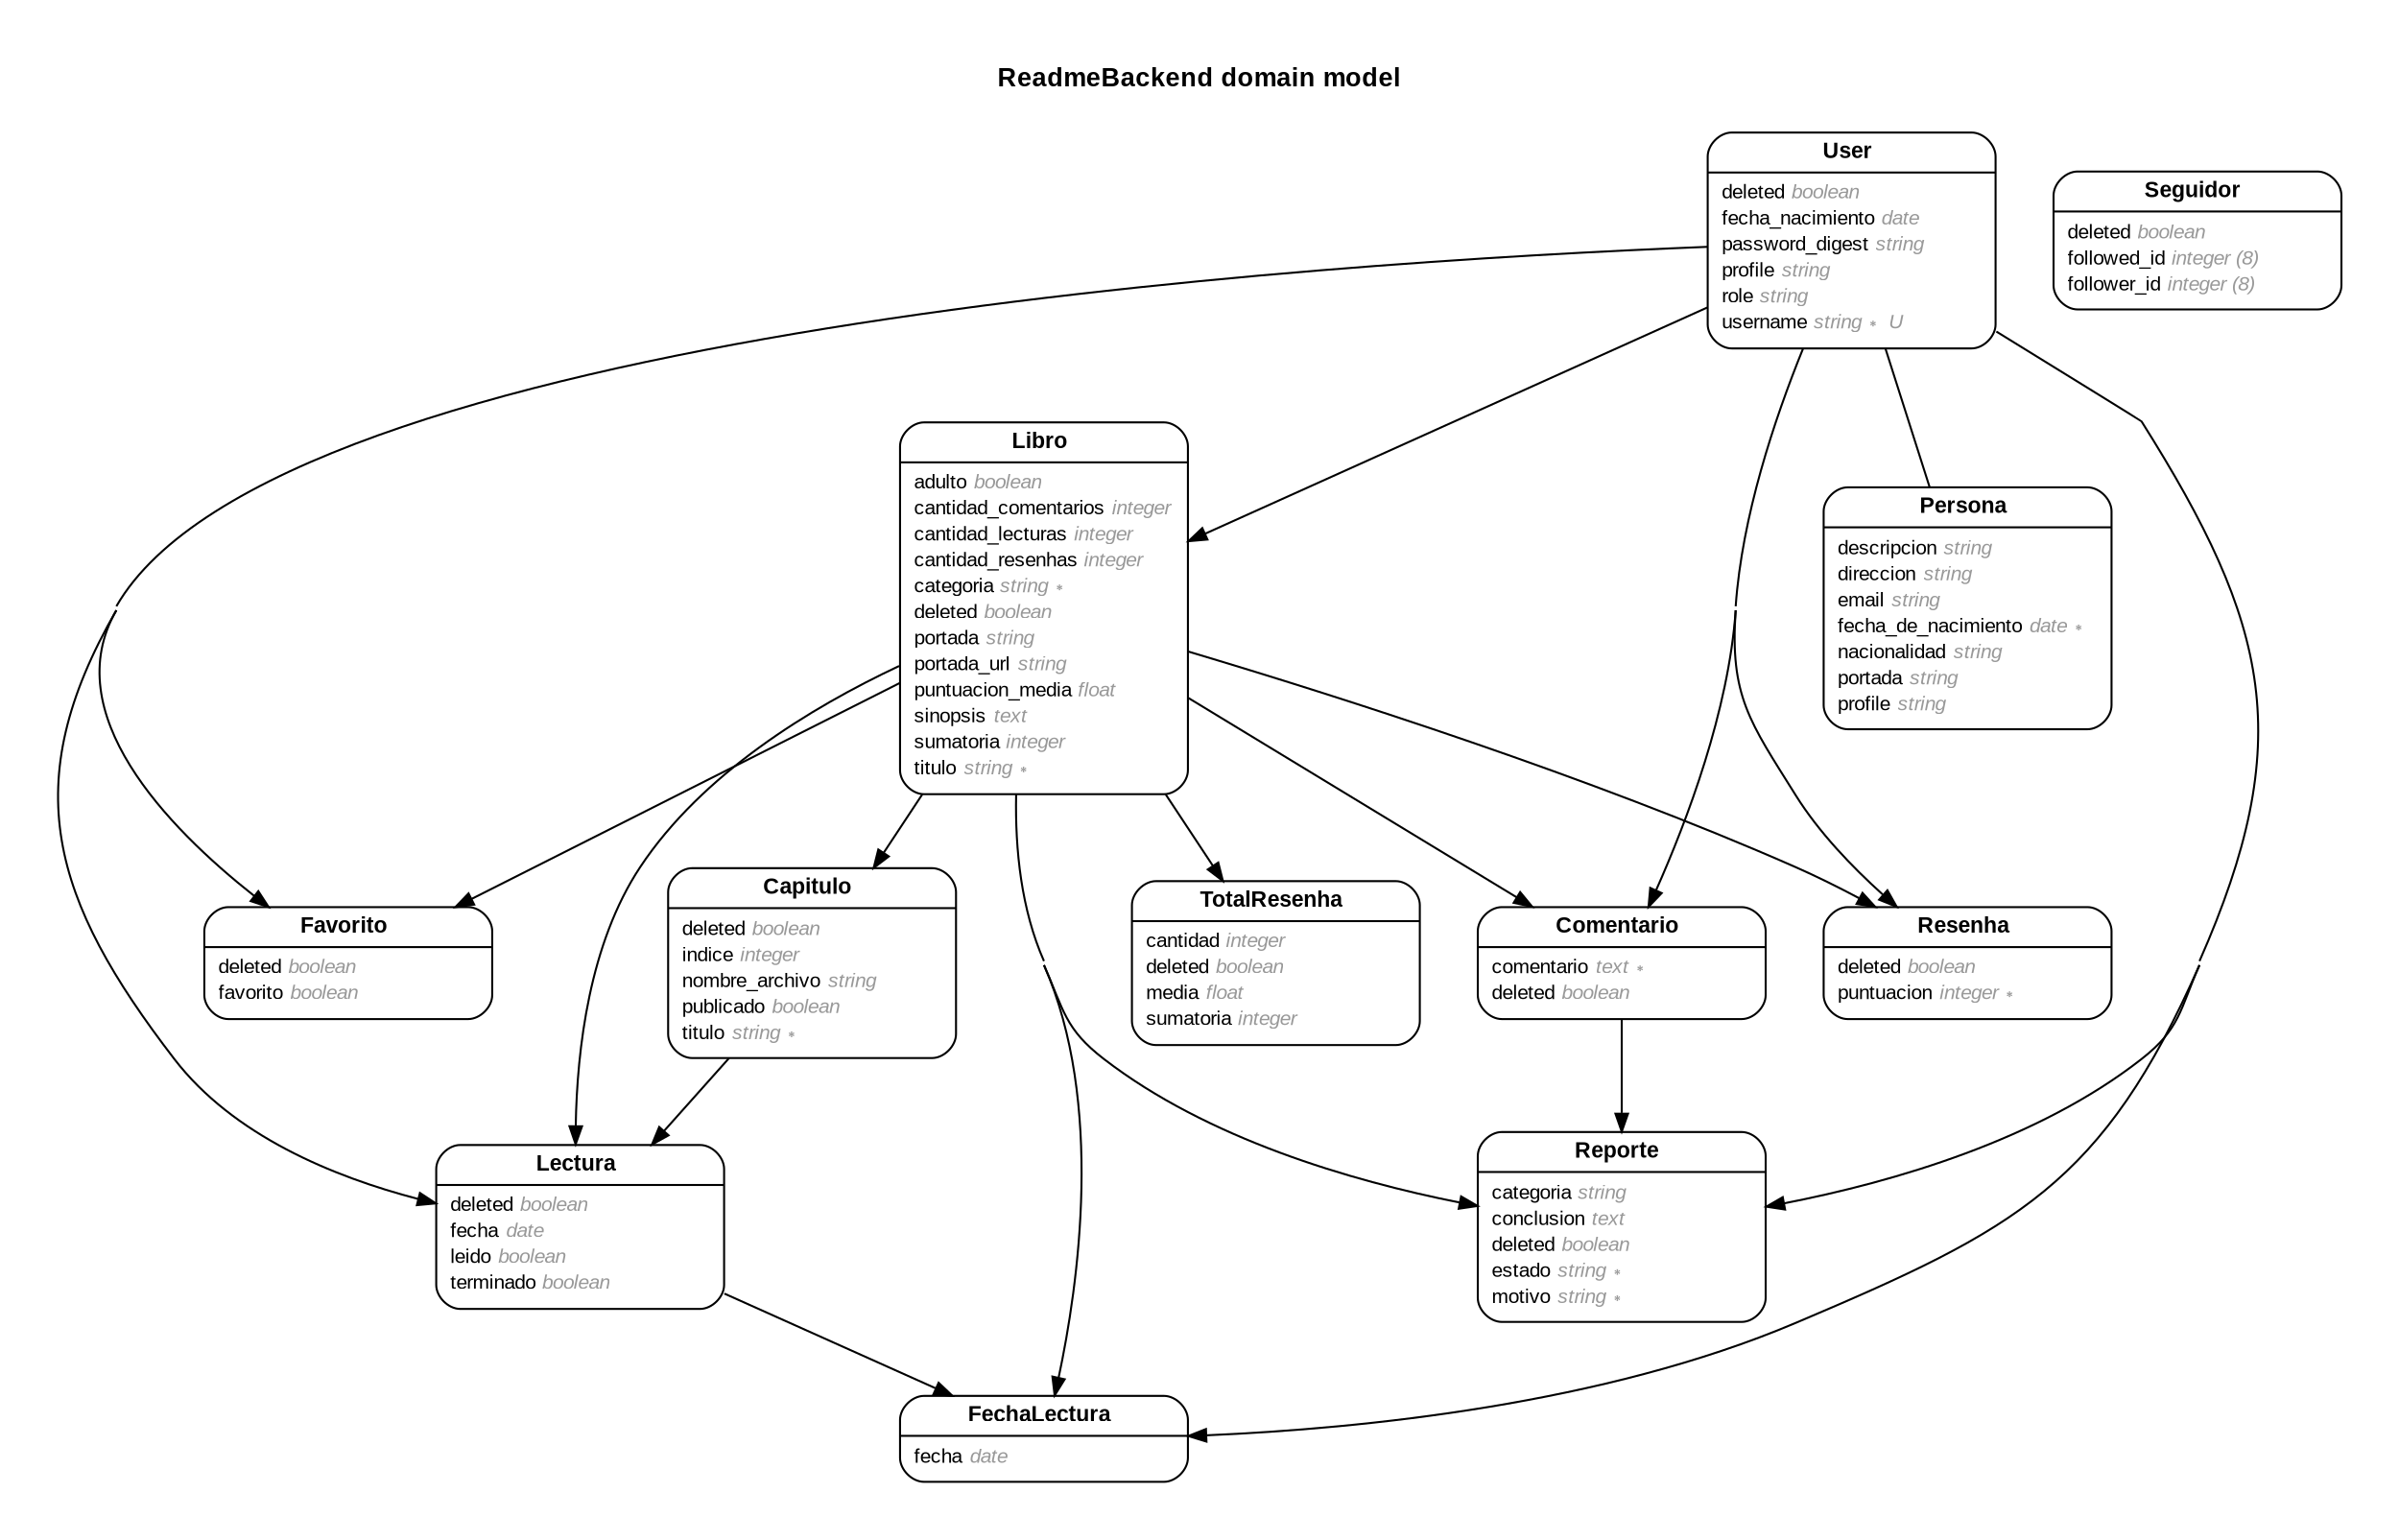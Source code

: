digraph ReadmeBackend {
rankdir = "LR";
ranksep = "0.5";
nodesep = "0.4";
pad = "0.4,0.4";
margin = "0,0";
concentrate = "true";
labelloc = "t";
fontsize = "13";
fontname = "Arial Bold";
splines = "spline";
node[ shape  =  "Mrecord" , fontsize  =  "10" , fontname  =  "Arial" , margin  =  "0.07,0.05" , penwidth  =  "1.0"];
edge[ fontname  =  "Arial" , fontsize  =  "7" , dir  =  "both" , arrowsize  =  "0.9" , penwidth  =  "1.0" , labelangle  =  "32" , labeldistance  =  "1.8"];
rankdir = "TB";
label = "ReadmeBackend domain model\n\n";
m_Capitulo [label = <{<table border="0" align="center" cellspacing="0.5" cellpadding="0" width="134">
  <tr><td align="center" valign="bottom" width="130"><font face="Arial Bold" point-size="11">Capitulo</font></td></tr>
</table>
|
<table border="0" align="left" cellspacing="2" cellpadding="0" width="134">
  <tr><td align="left" width="130" port="deleted">deleted <font face="Arial Italic" color="grey60">boolean</font></td></tr>
  <tr><td align="left" width="130" port="indice">indice <font face="Arial Italic" color="grey60">integer</font></td></tr>
  <tr><td align="left" width="130" port="nombre_archivo">nombre_archivo <font face="Arial Italic" color="grey60">string</font></td></tr>
  <tr><td align="left" width="130" port="publicado">publicado <font face="Arial Italic" color="grey60">boolean</font></td></tr>
  <tr><td align="left" width="130" port="titulo">titulo <font face="Arial Italic" color="grey60">string ∗</font></td></tr>
</table>
}>];
m_Comentario [label = <{<table border="0" align="center" cellspacing="0.5" cellpadding="0" width="134">
  <tr><td align="center" valign="bottom" width="130"><font face="Arial Bold" point-size="11">Comentario</font></td></tr>
</table>
|
<table border="0" align="left" cellspacing="2" cellpadding="0" width="134">
  <tr><td align="left" width="130" port="comentario">comentario <font face="Arial Italic" color="grey60">text ∗</font></td></tr>
  <tr><td align="left" width="130" port="deleted">deleted <font face="Arial Italic" color="grey60">boolean</font></td></tr>
</table>
}>];
m_Favorito [label = <{<table border="0" align="center" cellspacing="0.5" cellpadding="0" width="134">
  <tr><td align="center" valign="bottom" width="130"><font face="Arial Bold" point-size="11">Favorito</font></td></tr>
</table>
|
<table border="0" align="left" cellspacing="2" cellpadding="0" width="134">
  <tr><td align="left" width="130" port="deleted">deleted <font face="Arial Italic" color="grey60">boolean</font></td></tr>
  <tr><td align="left" width="130" port="favorito">favorito <font face="Arial Italic" color="grey60">boolean</font></td></tr>
</table>
}>];
m_FechaLectura [label = <{<table border="0" align="center" cellspacing="0.5" cellpadding="0" width="134">
  <tr><td align="center" valign="bottom" width="130"><font face="Arial Bold" point-size="11">FechaLectura</font></td></tr>
</table>
|
<table border="0" align="left" cellspacing="2" cellpadding="0" width="134">
  <tr><td align="left" width="130" port="fecha">fecha <font face="Arial Italic" color="grey60">date</font></td></tr>
</table>
}>];
m_Lectura [label = <{<table border="0" align="center" cellspacing="0.5" cellpadding="0" width="134">
  <tr><td align="center" valign="bottom" width="130"><font face="Arial Bold" point-size="11">Lectura</font></td></tr>
</table>
|
<table border="0" align="left" cellspacing="2" cellpadding="0" width="134">
  <tr><td align="left" width="130" port="deleted">deleted <font face="Arial Italic" color="grey60">boolean</font></td></tr>
  <tr><td align="left" width="130" port="fecha">fecha <font face="Arial Italic" color="grey60">date</font></td></tr>
  <tr><td align="left" width="130" port="leido">leido <font face="Arial Italic" color="grey60">boolean</font></td></tr>
  <tr><td align="left" width="130" port="terminado">terminado <font face="Arial Italic" color="grey60">boolean</font></td></tr>
</table>
}>];
m_Libro [label = <{<table border="0" align="center" cellspacing="0.5" cellpadding="0" width="134">
  <tr><td align="center" valign="bottom" width="130"><font face="Arial Bold" point-size="11">Libro</font></td></tr>
</table>
|
<table border="0" align="left" cellspacing="2" cellpadding="0" width="134">
  <tr><td align="left" width="130" port="adulto">adulto <font face="Arial Italic" color="grey60">boolean</font></td></tr>
  <tr><td align="left" width="130" port="cantidad_comentarios">cantidad_comentarios <font face="Arial Italic" color="grey60">integer</font></td></tr>
  <tr><td align="left" width="130" port="cantidad_lecturas">cantidad_lecturas <font face="Arial Italic" color="grey60">integer</font></td></tr>
  <tr><td align="left" width="130" port="cantidad_resenhas">cantidad_resenhas <font face="Arial Italic" color="grey60">integer</font></td></tr>
  <tr><td align="left" width="130" port="categoria">categoria <font face="Arial Italic" color="grey60">string ∗</font></td></tr>
  <tr><td align="left" width="130" port="deleted">deleted <font face="Arial Italic" color="grey60">boolean</font></td></tr>
  <tr><td align="left" width="130" port="portada">portada <font face="Arial Italic" color="grey60">string</font></td></tr>
  <tr><td align="left" width="130" port="portada_url">portada_url <font face="Arial Italic" color="grey60">string</font></td></tr>
  <tr><td align="left" width="130" port="puntuacion_media">puntuacion_media <font face="Arial Italic" color="grey60">float</font></td></tr>
  <tr><td align="left" width="130" port="sinopsis">sinopsis <font face="Arial Italic" color="grey60">text</font></td></tr>
  <tr><td align="left" width="130" port="sumatoria">sumatoria <font face="Arial Italic" color="grey60">integer</font></td></tr>
  <tr><td align="left" width="130" port="titulo">titulo <font face="Arial Italic" color="grey60">string ∗</font></td></tr>
</table>
}>];
m_Persona [label = <{<table border="0" align="center" cellspacing="0.5" cellpadding="0" width="134">
  <tr><td align="center" valign="bottom" width="130"><font face="Arial Bold" point-size="11">Persona</font></td></tr>
</table>
|
<table border="0" align="left" cellspacing="2" cellpadding="0" width="134">
  <tr><td align="left" width="130" port="descripcion">descripcion <font face="Arial Italic" color="grey60">string</font></td></tr>
  <tr><td align="left" width="130" port="direccion">direccion <font face="Arial Italic" color="grey60">string</font></td></tr>
  <tr><td align="left" width="130" port="email">email <font face="Arial Italic" color="grey60">string</font></td></tr>
  <tr><td align="left" width="130" port="fecha_de_nacimiento">fecha_de_nacimiento <font face="Arial Italic" color="grey60">date ∗</font></td></tr>
  <tr><td align="left" width="130" port="nacionalidad">nacionalidad <font face="Arial Italic" color="grey60">string</font></td></tr>
  <tr><td align="left" width="130" port="portada">portada <font face="Arial Italic" color="grey60">string</font></td></tr>
  <tr><td align="left" width="130" port="profile">profile <font face="Arial Italic" color="grey60">string</font></td></tr>
</table>
}>];
m_Reporte [label = <{<table border="0" align="center" cellspacing="0.5" cellpadding="0" width="134">
  <tr><td align="center" valign="bottom" width="130"><font face="Arial Bold" point-size="11">Reporte</font></td></tr>
</table>
|
<table border="0" align="left" cellspacing="2" cellpadding="0" width="134">
  <tr><td align="left" width="130" port="categoria">categoria <font face="Arial Italic" color="grey60">string</font></td></tr>
  <tr><td align="left" width="130" port="conclusion">conclusion <font face="Arial Italic" color="grey60">text</font></td></tr>
  <tr><td align="left" width="130" port="deleted">deleted <font face="Arial Italic" color="grey60">boolean</font></td></tr>
  <tr><td align="left" width="130" port="estado">estado <font face="Arial Italic" color="grey60">string ∗</font></td></tr>
  <tr><td align="left" width="130" port="motivo">motivo <font face="Arial Italic" color="grey60">string ∗</font></td></tr>
</table>
}>];
m_Resenha [label = <{<table border="0" align="center" cellspacing="0.5" cellpadding="0" width="134">
  <tr><td align="center" valign="bottom" width="130"><font face="Arial Bold" point-size="11">Resenha</font></td></tr>
</table>
|
<table border="0" align="left" cellspacing="2" cellpadding="0" width="134">
  <tr><td align="left" width="130" port="deleted">deleted <font face="Arial Italic" color="grey60">boolean</font></td></tr>
  <tr><td align="left" width="130" port="puntuacion">puntuacion <font face="Arial Italic" color="grey60">integer ∗</font></td></tr>
</table>
}>];
m_Seguidor [label = <{<table border="0" align="center" cellspacing="0.5" cellpadding="0" width="134">
  <tr><td align="center" valign="bottom" width="130"><font face="Arial Bold" point-size="11">Seguidor</font></td></tr>
</table>
|
<table border="0" align="left" cellspacing="2" cellpadding="0" width="134">
  <tr><td align="left" width="130" port="deleted">deleted <font face="Arial Italic" color="grey60">boolean</font></td></tr>
  <tr><td align="left" width="130" port="followed_id">followed_id <font face="Arial Italic" color="grey60">integer (8)</font></td></tr>
  <tr><td align="left" width="130" port="follower_id">follower_id <font face="Arial Italic" color="grey60">integer (8)</font></td></tr>
</table>
}>];
m_TotalResenha [label = <{<table border="0" align="center" cellspacing="0.5" cellpadding="0" width="134">
  <tr><td align="center" valign="bottom" width="130"><font face="Arial Bold" point-size="11">TotalResenha</font></td></tr>
</table>
|
<table border="0" align="left" cellspacing="2" cellpadding="0" width="134">
  <tr><td align="left" width="130" port="cantidad">cantidad <font face="Arial Italic" color="grey60">integer</font></td></tr>
  <tr><td align="left" width="130" port="deleted">deleted <font face="Arial Italic" color="grey60">boolean</font></td></tr>
  <tr><td align="left" width="130" port="media">media <font face="Arial Italic" color="grey60">float</font></td></tr>
  <tr><td align="left" width="130" port="sumatoria">sumatoria <font face="Arial Italic" color="grey60">integer</font></td></tr>
</table>
}>];
m_User [label = <{<table border="0" align="center" cellspacing="0.5" cellpadding="0" width="134">
  <tr><td align="center" valign="bottom" width="130"><font face="Arial Bold" point-size="11">User</font></td></tr>
</table>
|
<table border="0" align="left" cellspacing="2" cellpadding="0" width="134">
  <tr><td align="left" width="130" port="deleted">deleted <font face="Arial Italic" color="grey60">boolean</font></td></tr>
  <tr><td align="left" width="130" port="fecha_nacimiento">fecha_nacimiento <font face="Arial Italic" color="grey60">date</font></td></tr>
  <tr><td align="left" width="130" port="password_digest">password_digest <font face="Arial Italic" color="grey60">string</font></td></tr>
  <tr><td align="left" width="130" port="profile">profile <font face="Arial Italic" color="grey60">string</font></td></tr>
  <tr><td align="left" width="130" port="role">role <font face="Arial Italic" color="grey60">string</font></td></tr>
  <tr><td align="left" width="130" port="username">username <font face="Arial Italic" color="grey60">string ∗ U</font></td></tr>
</table>
}>];
  m_User -> m_Favorito [arrowhead = "normal", arrowtail = "none", weight = "2"];
  m_User -> m_Libro [arrowhead = "normal", arrowtail = "none", weight = "2"];
  m_User -> m_Reporte [arrowhead = "normal", arrowtail = "none", weight = "4"];
  m_User -> m_Resenha [arrowhead = "normal", arrowtail = "none", weight = "2"];
  m_User -> m_Comentario [arrowhead = "normal", arrowtail = "none", weight = "2"];
  m_User -> m_Lectura [arrowhead = "normal", arrowtail = "none", weight = "2"];
  m_User -> m_Persona [arrowhead = "none", arrowtail = "none", weight = "2"];
  m_Libro -> m_TotalResenha [arrowhead = "normal", arrowtail = "none", weight = "1"];
  m_Libro -> m_Resenha [arrowhead = "normal", arrowtail = "none", weight = "2"];
  m_Libro -> m_Reporte [arrowhead = "normal", arrowtail = "none", weight = "2"];
  m_Comentario -> m_Reporte [arrowhead = "normal", arrowtail = "none", weight = "2"];
  m_Libro -> m_Capitulo [arrowhead = "normal", arrowtail = "none", weight = "2"];
  m_Libro -> m_Favorito [arrowhead = "normal", arrowtail = "none", weight = "2"];
  m_Libro -> m_Lectura [arrowhead = "normal", arrowtail = "none", weight = "3"];
  m_Libro -> m_FechaLectura [arrowhead = "normal", arrowtail = "none", weight = "2"];
  m_Capitulo -> m_Lectura [arrowhead = "normal", arrowtail = "none", weight = "2"];
  m_Lectura -> m_FechaLectura [arrowhead = "normal", arrowtail = "none", weight = "1"];
  m_User -> m_FechaLectura [arrowhead = "normal", arrowtail = "none", weight = "1"];
  m_Libro -> m_Comentario [arrowhead = "normal", arrowtail = "none", weight = "1"];
}
